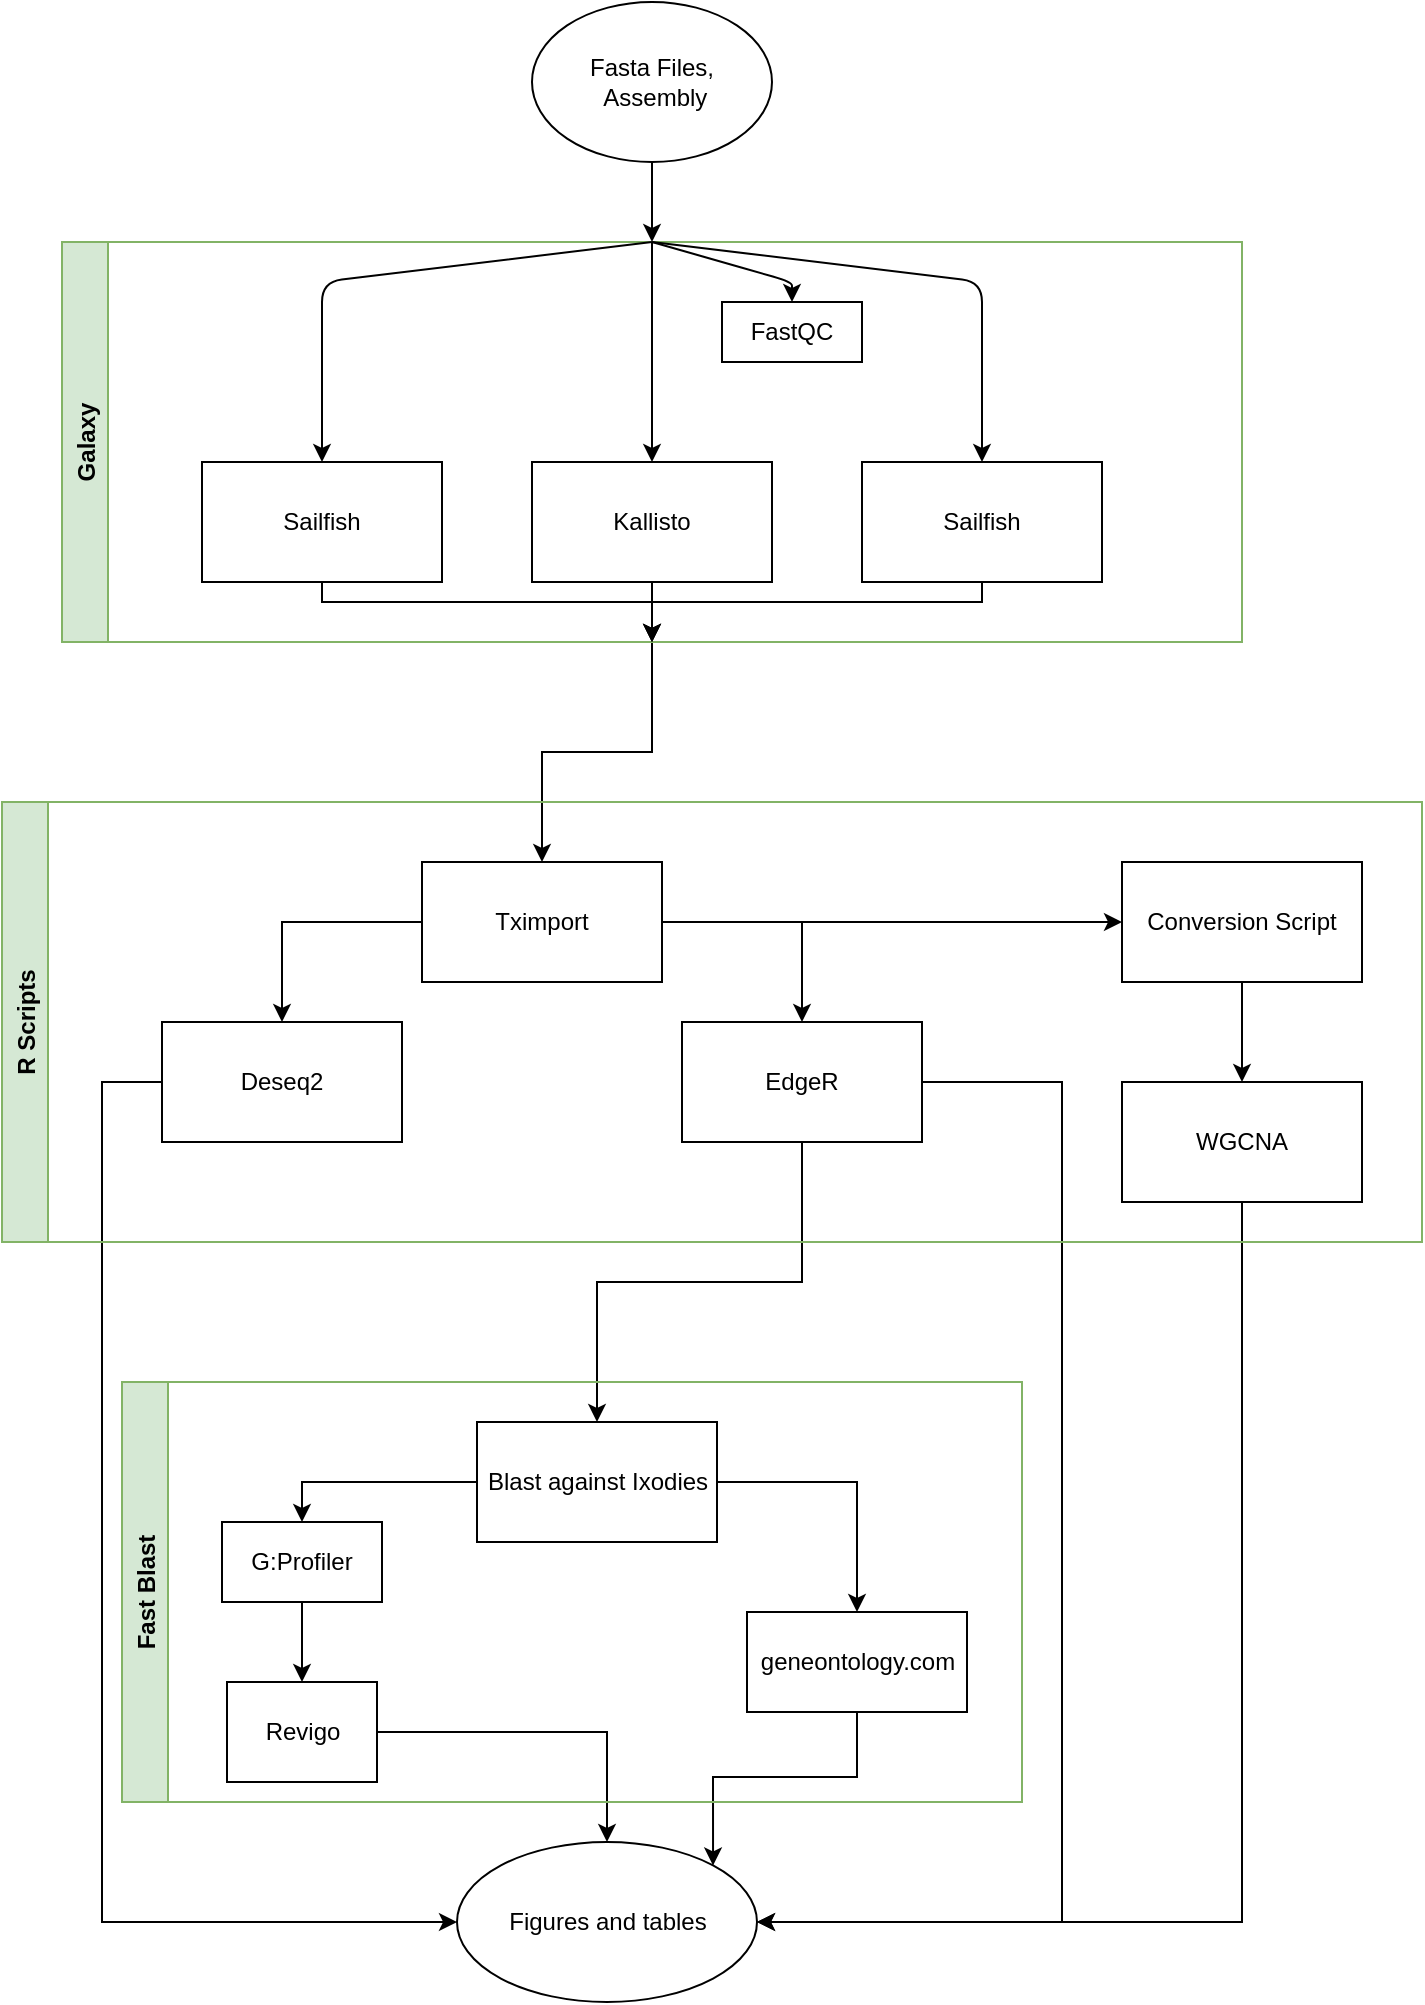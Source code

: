 <mxfile version="14.6.13" type="google"><diagram id="LIZJ58BEJFr0Crag4ewR" name="Page-1"><mxGraphModel dx="1422" dy="724" grid="1" gridSize="10" guides="1" tooltips="1" connect="1" arrows="1" fold="1" page="1" pageScale="1" pageWidth="850" pageHeight="1100" math="0" shadow="0"><root><mxCell id="0"/><mxCell id="1" parent="0"/><mxCell id="gZkWqn-aaT1-xsE-yvkn-44" style="edgeStyle=orthogonalEdgeStyle;rounded=0;orthogonalLoop=1;jettySize=auto;html=1;entryX=0.5;entryY=0;entryDx=0;entryDy=0;" edge="1" parent="1" source="XGTZlfV51uxOHuSs1Jch-2" target="gZkWqn-aaT1-xsE-yvkn-40"><mxGeometry relative="1" as="geometry"/></mxCell><mxCell id="XGTZlfV51uxOHuSs1Jch-2" value="&lt;div&gt;Fasta Files,&lt;/div&gt;&lt;div&gt;&amp;nbsp;Assembly&lt;br&gt;&lt;/div&gt;" style="ellipse;whiteSpace=wrap;html=1;" parent="1" vertex="1"><mxGeometry x="335" width="120" height="80" as="geometry"/></mxCell><mxCell id="XGTZlfV51uxOHuSs1Jch-29" style="edgeStyle=orthogonalEdgeStyle;rounded=0;orthogonalLoop=1;jettySize=auto;html=1;entryX=0;entryY=0.5;entryDx=0;entryDy=0;" parent="1" source="XGTZlfV51uxOHuSs1Jch-7" target="XGTZlfV51uxOHuSs1Jch-25" edge="1"><mxGeometry relative="1" as="geometry"><Array as="points"><mxPoint x="120" y="540"/><mxPoint x="120" y="960"/></Array></mxGeometry></mxCell><mxCell id="XGTZlfV51uxOHuSs1Jch-7" value="Deseq2" style="rounded=0;whiteSpace=wrap;html=1;" parent="1" vertex="1"><mxGeometry x="150" y="510" width="120" height="60" as="geometry"/></mxCell><mxCell id="XGTZlfV51uxOHuSs1Jch-15" style="edgeStyle=orthogonalEdgeStyle;rounded=0;orthogonalLoop=1;jettySize=auto;html=1;entryX=0.5;entryY=0;entryDx=0;entryDy=0;" parent="1" source="XGTZlfV51uxOHuSs1Jch-9" target="XGTZlfV51uxOHuSs1Jch-14" edge="1"><mxGeometry relative="1" as="geometry"/></mxCell><mxCell id="XGTZlfV51uxOHuSs1Jch-28" style="edgeStyle=orthogonalEdgeStyle;rounded=0;orthogonalLoop=1;jettySize=auto;html=1;entryX=1;entryY=0.5;entryDx=0;entryDy=0;" parent="1" source="XGTZlfV51uxOHuSs1Jch-9" target="XGTZlfV51uxOHuSs1Jch-25" edge="1"><mxGeometry relative="1" as="geometry"><Array as="points"><mxPoint x="600" y="540"/><mxPoint x="600" y="960"/></Array></mxGeometry></mxCell><mxCell id="XGTZlfV51uxOHuSs1Jch-9" value="EdgeR" style="rounded=0;whiteSpace=wrap;html=1;" parent="1" vertex="1"><mxGeometry x="410" y="510" width="120" height="60" as="geometry"/></mxCell><mxCell id="XGTZlfV51uxOHuSs1Jch-19" style="edgeStyle=orthogonalEdgeStyle;rounded=0;orthogonalLoop=1;jettySize=auto;html=1;entryX=0.5;entryY=0;entryDx=0;entryDy=0;" parent="1" source="XGTZlfV51uxOHuSs1Jch-14" target="XGTZlfV51uxOHuSs1Jch-18" edge="1"><mxGeometry relative="1" as="geometry"/></mxCell><mxCell id="XGTZlfV51uxOHuSs1Jch-23" style="edgeStyle=orthogonalEdgeStyle;rounded=0;orthogonalLoop=1;jettySize=auto;html=1;entryX=0.5;entryY=0;entryDx=0;entryDy=0;" parent="1" source="XGTZlfV51uxOHuSs1Jch-14" target="XGTZlfV51uxOHuSs1Jch-22" edge="1"><mxGeometry relative="1" as="geometry"/></mxCell><mxCell id="XGTZlfV51uxOHuSs1Jch-14" value="&lt;div&gt;Blast against Ixodies&lt;/div&gt;" style="rounded=0;whiteSpace=wrap;html=1;" parent="1" vertex="1"><mxGeometry x="307.5" y="710" width="120" height="60" as="geometry"/></mxCell><mxCell id="XGTZlfV51uxOHuSs1Jch-21" style="edgeStyle=orthogonalEdgeStyle;rounded=0;orthogonalLoop=1;jettySize=auto;html=1;entryX=0.5;entryY=0;entryDx=0;entryDy=0;" parent="1" source="XGTZlfV51uxOHuSs1Jch-18" target="XGTZlfV51uxOHuSs1Jch-20" edge="1"><mxGeometry relative="1" as="geometry"/></mxCell><mxCell id="XGTZlfV51uxOHuSs1Jch-18" value="G:Profiler" style="rounded=0;whiteSpace=wrap;html=1;" parent="1" vertex="1"><mxGeometry x="180" y="760" width="80" height="40" as="geometry"/></mxCell><mxCell id="XGTZlfV51uxOHuSs1Jch-26" style="edgeStyle=orthogonalEdgeStyle;rounded=0;orthogonalLoop=1;jettySize=auto;html=1;" parent="1" source="XGTZlfV51uxOHuSs1Jch-20" target="XGTZlfV51uxOHuSs1Jch-25" edge="1"><mxGeometry relative="1" as="geometry"/></mxCell><mxCell id="XGTZlfV51uxOHuSs1Jch-20" value="Revigo" style="rounded=0;whiteSpace=wrap;html=1;" parent="1" vertex="1"><mxGeometry x="182.5" y="840" width="75" height="50" as="geometry"/></mxCell><mxCell id="XGTZlfV51uxOHuSs1Jch-27" style="edgeStyle=orthogonalEdgeStyle;rounded=0;orthogonalLoop=1;jettySize=auto;html=1;entryX=1;entryY=0;entryDx=0;entryDy=0;" parent="1" source="XGTZlfV51uxOHuSs1Jch-22" target="XGTZlfV51uxOHuSs1Jch-25" edge="1"><mxGeometry relative="1" as="geometry"/></mxCell><mxCell id="XGTZlfV51uxOHuSs1Jch-22" value="geneontology.com" style="rounded=0;whiteSpace=wrap;html=1;" parent="1" vertex="1"><mxGeometry x="442.5" y="805" width="110" height="50" as="geometry"/></mxCell><mxCell id="XGTZlfV51uxOHuSs1Jch-25" value="Figures and tables" style="ellipse;whiteSpace=wrap;html=1;" parent="1" vertex="1"><mxGeometry x="297.5" y="920" width="150" height="80" as="geometry"/></mxCell><mxCell id="ORqDLfoAEI0ph7e1eMjy-3" style="edgeStyle=orthogonalEdgeStyle;rounded=0;orthogonalLoop=1;jettySize=auto;html=1;exitX=0.5;exitY=1;exitDx=0;exitDy=0;entryX=1;entryY=0.5;entryDx=0;entryDy=0;" parent="1" source="ORqDLfoAEI0ph7e1eMjy-1" target="XGTZlfV51uxOHuSs1Jch-25" edge="1"><mxGeometry relative="1" as="geometry"/></mxCell><mxCell id="ORqDLfoAEI0ph7e1eMjy-1" value="WGCNA" style="rounded=0;whiteSpace=wrap;html=1;" parent="1" vertex="1"><mxGeometry x="630" y="540" width="120" height="60" as="geometry"/></mxCell><mxCell id="gZkWqn-aaT1-xsE-yvkn-24" style="edgeStyle=orthogonalEdgeStyle;rounded=0;orthogonalLoop=1;jettySize=auto;html=1;" edge="1" parent="1" source="gZkWqn-aaT1-xsE-yvkn-23" target="XGTZlfV51uxOHuSs1Jch-7"><mxGeometry relative="1" as="geometry"/></mxCell><mxCell id="gZkWqn-aaT1-xsE-yvkn-25" style="edgeStyle=orthogonalEdgeStyle;rounded=0;orthogonalLoop=1;jettySize=auto;html=1;" edge="1" parent="1" source="gZkWqn-aaT1-xsE-yvkn-23" target="XGTZlfV51uxOHuSs1Jch-9"><mxGeometry relative="1" as="geometry"/></mxCell><mxCell id="gZkWqn-aaT1-xsE-yvkn-56" style="edgeStyle=orthogonalEdgeStyle;rounded=0;orthogonalLoop=1;jettySize=auto;html=1;entryX=0;entryY=0.5;entryDx=0;entryDy=0;" edge="1" parent="1" source="gZkWqn-aaT1-xsE-yvkn-23" target="gZkWqn-aaT1-xsE-yvkn-55"><mxGeometry relative="1" as="geometry"/></mxCell><mxCell id="gZkWqn-aaT1-xsE-yvkn-23" value="&lt;div&gt;Tximport&lt;/div&gt;" style="rounded=0;whiteSpace=wrap;html=1;" vertex="1" parent="1"><mxGeometry x="280" y="430" width="120" height="60" as="geometry"/></mxCell><mxCell id="gZkWqn-aaT1-xsE-yvkn-53" style="edgeStyle=orthogonalEdgeStyle;rounded=0;orthogonalLoop=1;jettySize=auto;html=1;exitX=0.5;exitY=1;exitDx=0;exitDy=0;entryX=0.5;entryY=0;entryDx=0;entryDy=0;" edge="1" parent="1" source="gZkWqn-aaT1-xsE-yvkn-40" target="gZkWqn-aaT1-xsE-yvkn-23"><mxGeometry relative="1" as="geometry"/></mxCell><mxCell id="gZkWqn-aaT1-xsE-yvkn-40" value="Galaxy" style="swimlane;horizontal=0;fillColor=#d5e8d4;strokeColor=#82b366;" vertex="1" parent="1"><mxGeometry x="100" y="120" width="590" height="200" as="geometry"/></mxCell><mxCell id="gZkWqn-aaT1-xsE-yvkn-52" style="edgeStyle=orthogonalEdgeStyle;rounded=0;orthogonalLoop=1;jettySize=auto;html=1;exitX=0.5;exitY=1;exitDx=0;exitDy=0;entryX=0.5;entryY=1;entryDx=0;entryDy=0;" edge="1" parent="gZkWqn-aaT1-xsE-yvkn-40" source="gZkWqn-aaT1-xsE-yvkn-42" target="gZkWqn-aaT1-xsE-yvkn-40"><mxGeometry relative="1" as="geometry"><Array as="points"><mxPoint x="460" y="180"/><mxPoint x="295" y="180"/></Array></mxGeometry></mxCell><mxCell id="gZkWqn-aaT1-xsE-yvkn-42" value="Sailfish" style="rounded=0;whiteSpace=wrap;html=1;" vertex="1" parent="gZkWqn-aaT1-xsE-yvkn-40"><mxGeometry x="400" y="110" width="120" height="60" as="geometry"/></mxCell><mxCell id="gZkWqn-aaT1-xsE-yvkn-50" style="edgeStyle=orthogonalEdgeStyle;rounded=0;orthogonalLoop=1;jettySize=auto;html=1;entryX=0.5;entryY=1;entryDx=0;entryDy=0;" edge="1" parent="gZkWqn-aaT1-xsE-yvkn-40" source="gZkWqn-aaT1-xsE-yvkn-41" target="gZkWqn-aaT1-xsE-yvkn-40"><mxGeometry relative="1" as="geometry"><Array as="points"><mxPoint x="130" y="180"/><mxPoint x="295" y="180"/></Array></mxGeometry></mxCell><mxCell id="gZkWqn-aaT1-xsE-yvkn-41" value="Sailfish" style="rounded=0;whiteSpace=wrap;html=1;" vertex="1" parent="gZkWqn-aaT1-xsE-yvkn-40"><mxGeometry x="70" y="110" width="120" height="60" as="geometry"/></mxCell><mxCell id="gZkWqn-aaT1-xsE-yvkn-51" style="edgeStyle=orthogonalEdgeStyle;rounded=0;orthogonalLoop=1;jettySize=auto;html=1;exitX=0.5;exitY=1;exitDx=0;exitDy=0;entryX=0.5;entryY=1;entryDx=0;entryDy=0;" edge="1" parent="gZkWqn-aaT1-xsE-yvkn-40" source="gZkWqn-aaT1-xsE-yvkn-43" target="gZkWqn-aaT1-xsE-yvkn-40"><mxGeometry relative="1" as="geometry"/></mxCell><mxCell id="gZkWqn-aaT1-xsE-yvkn-43" value="Kallisto" style="rounded=0;whiteSpace=wrap;html=1;" vertex="1" parent="gZkWqn-aaT1-xsE-yvkn-40"><mxGeometry x="235" y="110" width="120" height="60" as="geometry"/></mxCell><mxCell id="gZkWqn-aaT1-xsE-yvkn-45" value="" style="endArrow=classic;html=1;exitX=0.5;exitY=0;exitDx=0;exitDy=0;entryX=0.5;entryY=0;entryDx=0;entryDy=0;" edge="1" parent="gZkWqn-aaT1-xsE-yvkn-40" source="gZkWqn-aaT1-xsE-yvkn-40" target="gZkWqn-aaT1-xsE-yvkn-43"><mxGeometry width="50" height="50" relative="1" as="geometry"><mxPoint x="330" y="190" as="sourcePoint"/><mxPoint x="380" y="140" as="targetPoint"/></mxGeometry></mxCell><mxCell id="gZkWqn-aaT1-xsE-yvkn-46" value="" style="endArrow=classic;html=1;exitX=0.5;exitY=0;exitDx=0;exitDy=0;entryX=0.5;entryY=0;entryDx=0;entryDy=0;" edge="1" parent="gZkWqn-aaT1-xsE-yvkn-40" source="gZkWqn-aaT1-xsE-yvkn-40" target="gZkWqn-aaT1-xsE-yvkn-42"><mxGeometry width="50" height="50" relative="1" as="geometry"><mxPoint x="320" y="30" as="sourcePoint"/><mxPoint x="380" y="140" as="targetPoint"/><Array as="points"><mxPoint x="460" y="20"/></Array></mxGeometry></mxCell><mxCell id="gZkWqn-aaT1-xsE-yvkn-47" value="" style="endArrow=classic;html=1;entryX=0.5;entryY=0;entryDx=0;entryDy=0;exitX=0.5;exitY=0;exitDx=0;exitDy=0;" edge="1" parent="gZkWqn-aaT1-xsE-yvkn-40" source="gZkWqn-aaT1-xsE-yvkn-40" target="gZkWqn-aaT1-xsE-yvkn-41"><mxGeometry width="50" height="50" relative="1" as="geometry"><mxPoint x="190" as="sourcePoint"/><mxPoint x="250" y="50" as="targetPoint"/><Array as="points"><mxPoint x="130" y="20"/></Array></mxGeometry></mxCell><mxCell id="gZkWqn-aaT1-xsE-yvkn-48" value="FastQC" style="rounded=0;whiteSpace=wrap;html=1;" vertex="1" parent="gZkWqn-aaT1-xsE-yvkn-40"><mxGeometry x="330" y="30" width="70" height="30" as="geometry"/></mxCell><mxCell id="gZkWqn-aaT1-xsE-yvkn-49" value="" style="endArrow=classic;html=1;entryX=0.5;entryY=0;entryDx=0;entryDy=0;exitX=0.5;exitY=0;exitDx=0;exitDy=0;" edge="1" parent="gZkWqn-aaT1-xsE-yvkn-40" source="gZkWqn-aaT1-xsE-yvkn-40" target="gZkWqn-aaT1-xsE-yvkn-48"><mxGeometry width="50" height="50" relative="1" as="geometry"><mxPoint x="310" y="30" as="sourcePoint"/><mxPoint x="330" y="30" as="targetPoint"/><Array as="points"><mxPoint x="330" y="10"/><mxPoint x="365" y="20"/></Array></mxGeometry></mxCell><mxCell id="gZkWqn-aaT1-xsE-yvkn-57" style="edgeStyle=orthogonalEdgeStyle;rounded=0;orthogonalLoop=1;jettySize=auto;html=1;entryX=0.5;entryY=0;entryDx=0;entryDy=0;" edge="1" parent="1" source="gZkWqn-aaT1-xsE-yvkn-55" target="ORqDLfoAEI0ph7e1eMjy-1"><mxGeometry relative="1" as="geometry"/></mxCell><mxCell id="gZkWqn-aaT1-xsE-yvkn-55" value="Conversion Script" style="rounded=0;whiteSpace=wrap;html=1;" vertex="1" parent="1"><mxGeometry x="630" y="430" width="120" height="60" as="geometry"/></mxCell><mxCell id="gZkWqn-aaT1-xsE-yvkn-58" value="R Scripts" style="swimlane;horizontal=0;fillColor=#d5e8d4;strokeColor=#82b366;" vertex="1" parent="1"><mxGeometry x="70" y="400" width="710" height="220" as="geometry"/></mxCell><mxCell id="gZkWqn-aaT1-xsE-yvkn-60" value="Fast Blast" style="swimlane;horizontal=0;fillColor=#d5e8d4;strokeColor=#82b366;" vertex="1" parent="1"><mxGeometry x="130" y="690" width="450" height="210" as="geometry"/></mxCell></root></mxGraphModel></diagram></mxfile>